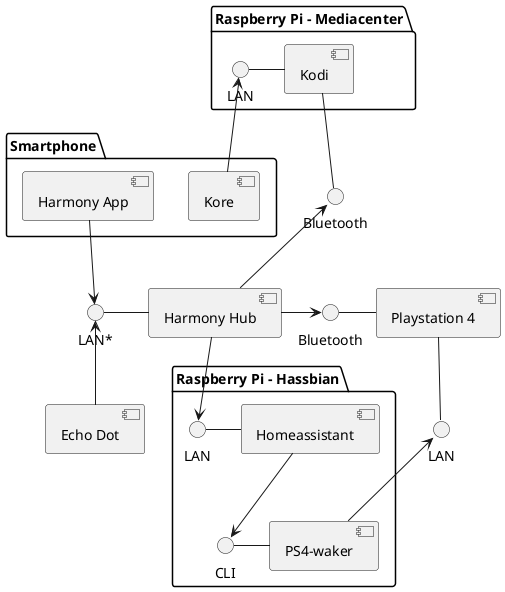 @startuml Aufbau
skinparam componentStyle uml2
skinparam monochrome true

interface "LAN" as lanPs4
interface "Bluetooth" as btPs4
interface "LAN*" as harmonyIn

package "Raspberry Pi - Hassbian" {
  interface "CLI" as cliPs4W
  interface "LAN" as lanHass
  lanHass - [Homeassistant]
  [Homeassistant] --> cliPs4W
  cliPs4W - [PS4-waker]
}

[Playstation 4] -- lanPs4
btPs4 - [Playstation 4]
lanPs4 <--[PS4-waker]

interface "Bluetooth" as btKodi
package "Raspberry Pi - Mediacenter" {
  [Kodi] -- btKodi
  interface "LAN" as lanKodi
  lanKodi - [Kodi]
}
package "Smartphone" {
  ' [Kore] -> lanKodi
  lanKodi <-- [Kore]
  [Harmony App] --> harmonyIn
}


harmonyIn <-- [Echo Dot]

harmonyIn - [Harmony Hub]
[Harmony Hub] -> btPs4
[Harmony Hub] --> lanHass
btKodi <-- [Harmony Hub]

@enduml